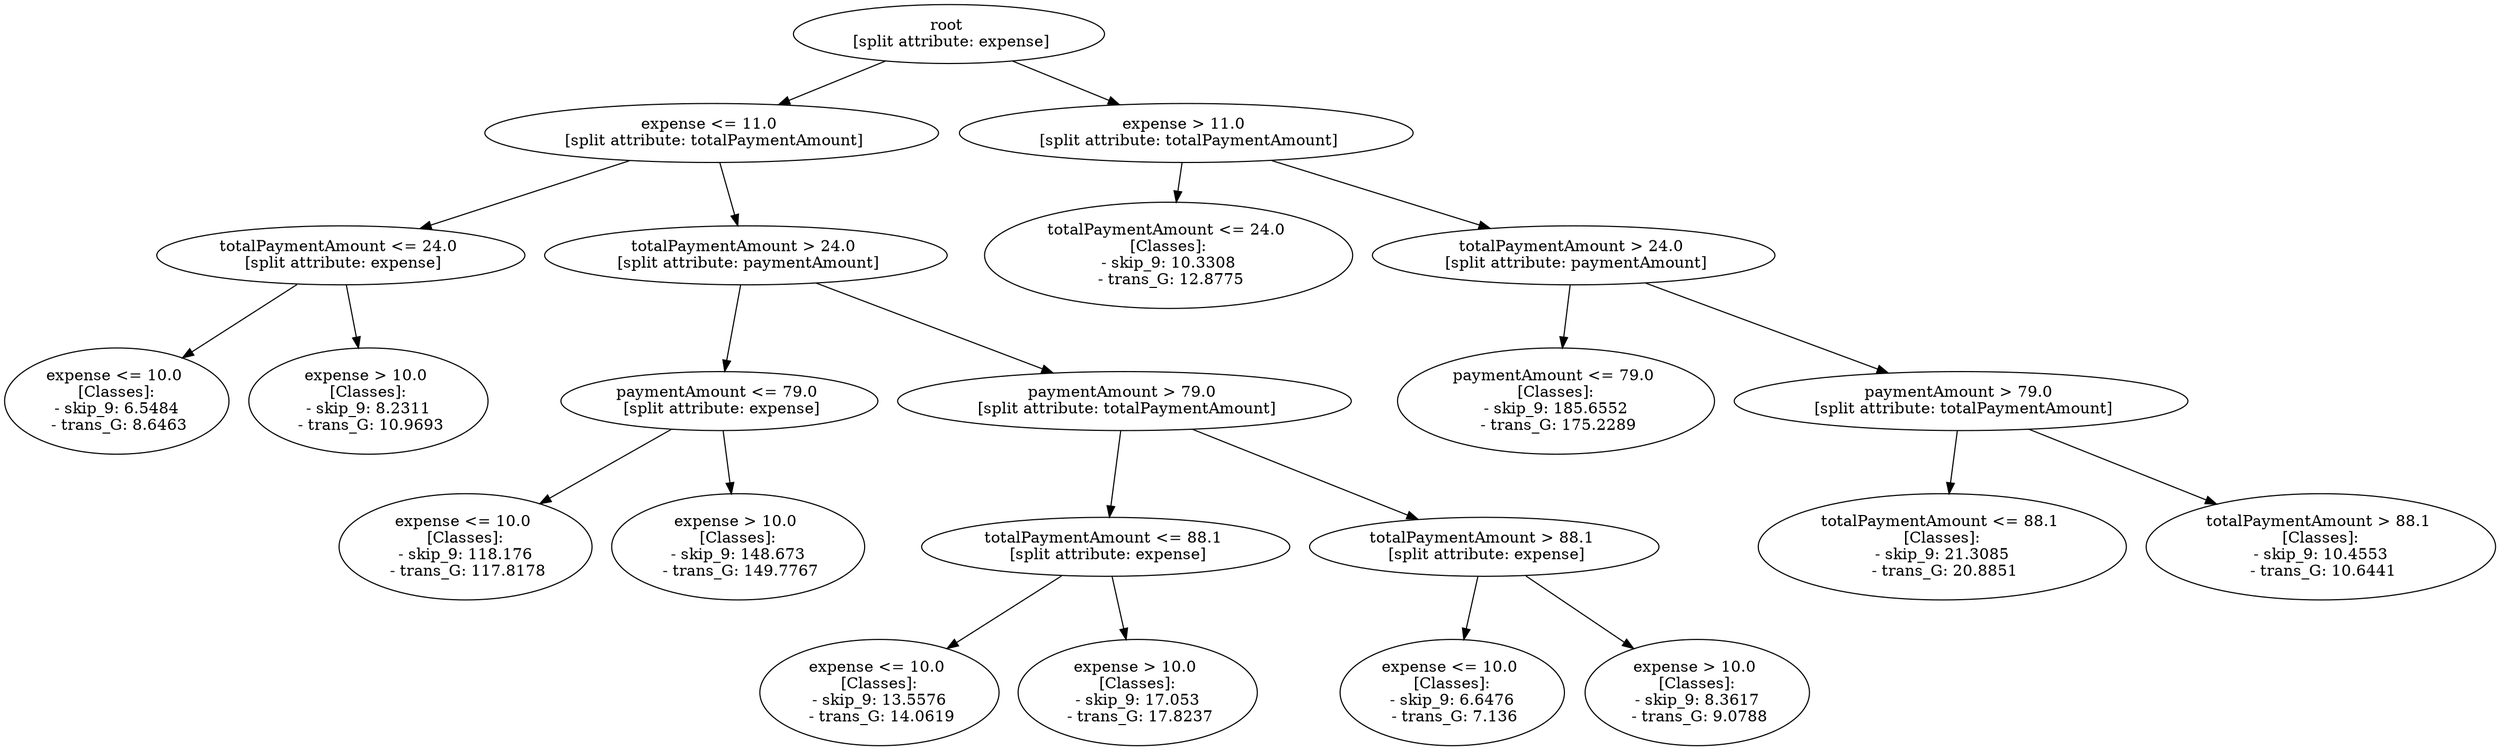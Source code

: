 // Road_Traffic_Fine_Management_Process-p_13-7
digraph "Road_Traffic_Fine_Management_Process-p_13-7" {
	"097402b9-f3c7-40e8-832a-7b75b3ed4bb0" [label="root 
 [split attribute: expense]"]
	"5d7d25cb-a0c0-428d-80f5-ed6b3ca40090" [label="expense <= 11.0 
 [split attribute: totalPaymentAmount]"]
	"097402b9-f3c7-40e8-832a-7b75b3ed4bb0" -> "5d7d25cb-a0c0-428d-80f5-ed6b3ca40090"
	"8daf4089-1cd6-4c5c-a29f-699590afa774" [label="totalPaymentAmount <= 24.0 
 [split attribute: expense]"]
	"5d7d25cb-a0c0-428d-80f5-ed6b3ca40090" -> "8daf4089-1cd6-4c5c-a29f-699590afa774"
	"2d6d7bf8-253e-4b06-8669-32a75e1abac5" [label="expense <= 10.0 
 [Classes]: 
 - skip_9: 6.5484 
 - trans_G: 8.6463"]
	"8daf4089-1cd6-4c5c-a29f-699590afa774" -> "2d6d7bf8-253e-4b06-8669-32a75e1abac5"
	"60d6c19a-01e8-41b0-8d33-e9e190364bbf" [label="expense > 10.0 
 [Classes]: 
 - skip_9: 8.2311 
 - trans_G: 10.9693"]
	"8daf4089-1cd6-4c5c-a29f-699590afa774" -> "60d6c19a-01e8-41b0-8d33-e9e190364bbf"
	"e12e5779-b237-4120-9497-8f35863454f4" [label="totalPaymentAmount > 24.0 
 [split attribute: paymentAmount]"]
	"5d7d25cb-a0c0-428d-80f5-ed6b3ca40090" -> "e12e5779-b237-4120-9497-8f35863454f4"
	"789c7037-3c83-4456-b423-fb9b6c17c5ab" [label="paymentAmount <= 79.0 
 [split attribute: expense]"]
	"e12e5779-b237-4120-9497-8f35863454f4" -> "789c7037-3c83-4456-b423-fb9b6c17c5ab"
	"77792544-36a8-4250-8076-50a4ae14ef0b" [label="expense <= 10.0 
 [Classes]: 
 - skip_9: 118.176 
 - trans_G: 117.8178"]
	"789c7037-3c83-4456-b423-fb9b6c17c5ab" -> "77792544-36a8-4250-8076-50a4ae14ef0b"
	"389bcc6f-e28b-4181-bfa1-6e7bec395c43" [label="expense > 10.0 
 [Classes]: 
 - skip_9: 148.673 
 - trans_G: 149.7767"]
	"789c7037-3c83-4456-b423-fb9b6c17c5ab" -> "389bcc6f-e28b-4181-bfa1-6e7bec395c43"
	"6919ac0b-5440-4948-a8a1-d558a598d542" [label="paymentAmount > 79.0 
 [split attribute: totalPaymentAmount]"]
	"e12e5779-b237-4120-9497-8f35863454f4" -> "6919ac0b-5440-4948-a8a1-d558a598d542"
	"9280576d-de8e-425f-b5e9-440e8833a235" [label="totalPaymentAmount <= 88.1 
 [split attribute: expense]"]
	"6919ac0b-5440-4948-a8a1-d558a598d542" -> "9280576d-de8e-425f-b5e9-440e8833a235"
	"448705d4-eb2b-41ac-9dd7-e2df430cc571" [label="expense <= 10.0 
 [Classes]: 
 - skip_9: 13.5576 
 - trans_G: 14.0619"]
	"9280576d-de8e-425f-b5e9-440e8833a235" -> "448705d4-eb2b-41ac-9dd7-e2df430cc571"
	"d13c6b3a-023e-4988-9182-2b07dd0a4e9a" [label="expense > 10.0 
 [Classes]: 
 - skip_9: 17.053 
 - trans_G: 17.8237"]
	"9280576d-de8e-425f-b5e9-440e8833a235" -> "d13c6b3a-023e-4988-9182-2b07dd0a4e9a"
	"cd49fabf-23cf-4a2b-b5ed-6683a9134442" [label="totalPaymentAmount > 88.1 
 [split attribute: expense]"]
	"6919ac0b-5440-4948-a8a1-d558a598d542" -> "cd49fabf-23cf-4a2b-b5ed-6683a9134442"
	"eaf71746-ca19-487a-bacd-96d98d6ccb9c" [label="expense <= 10.0 
 [Classes]: 
 - skip_9: 6.6476 
 - trans_G: 7.136"]
	"cd49fabf-23cf-4a2b-b5ed-6683a9134442" -> "eaf71746-ca19-487a-bacd-96d98d6ccb9c"
	"8e682075-5f99-49c2-bede-9f095ca21676" [label="expense > 10.0 
 [Classes]: 
 - skip_9: 8.3617 
 - trans_G: 9.0788"]
	"cd49fabf-23cf-4a2b-b5ed-6683a9134442" -> "8e682075-5f99-49c2-bede-9f095ca21676"
	"d02568e5-64be-436e-841a-9e3d8a2d678e" [label="expense > 11.0 
 [split attribute: totalPaymentAmount]"]
	"097402b9-f3c7-40e8-832a-7b75b3ed4bb0" -> "d02568e5-64be-436e-841a-9e3d8a2d678e"
	"60c3a5ad-3f36-4cc6-ac0e-705d3c497030" [label="totalPaymentAmount <= 24.0 
 [Classes]: 
 - skip_9: 10.3308 
 - trans_G: 12.8775"]
	"d02568e5-64be-436e-841a-9e3d8a2d678e" -> "60c3a5ad-3f36-4cc6-ac0e-705d3c497030"
	"6a72f020-f885-49d5-94bc-880096991328" [label="totalPaymentAmount > 24.0 
 [split attribute: paymentAmount]"]
	"d02568e5-64be-436e-841a-9e3d8a2d678e" -> "6a72f020-f885-49d5-94bc-880096991328"
	"b0e997b5-7091-4a72-a3d3-805fdda5b4ce" [label="paymentAmount <= 79.0 
 [Classes]: 
 - skip_9: 185.6552 
 - trans_G: 175.2289"]
	"6a72f020-f885-49d5-94bc-880096991328" -> "b0e997b5-7091-4a72-a3d3-805fdda5b4ce"
	"224a61e3-87ab-494f-b909-70c34d88474a" [label="paymentAmount > 79.0 
 [split attribute: totalPaymentAmount]"]
	"6a72f020-f885-49d5-94bc-880096991328" -> "224a61e3-87ab-494f-b909-70c34d88474a"
	"d3624dc7-9c07-4816-8a0f-f3f5dce8297f" [label="totalPaymentAmount <= 88.1 
 [Classes]: 
 - skip_9: 21.3085 
 - trans_G: 20.8851"]
	"224a61e3-87ab-494f-b909-70c34d88474a" -> "d3624dc7-9c07-4816-8a0f-f3f5dce8297f"
	"b4257ea1-6745-47d4-84ca-b5d5af39a2e5" [label="totalPaymentAmount > 88.1 
 [Classes]: 
 - skip_9: 10.4553 
 - trans_G: 10.6441"]
	"224a61e3-87ab-494f-b909-70c34d88474a" -> "b4257ea1-6745-47d4-84ca-b5d5af39a2e5"
}
